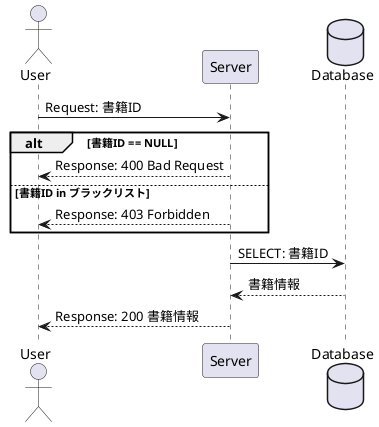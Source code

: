 @startuml Sample Sequence
actor       User     as user
participant Server   as server
database    Database as db

user -> server: Request: 書籍ID
alt 書籍ID == NULL
  user <-- server: Response: 400 Bad Request
else 書籍ID in ブラックリスト
  user <-- server: Response: 403 Forbidden
end
server -> db: SELECT: 書籍ID
server <-- db: 書籍情報
user <-- server: Response: 200 書籍情報
@enduml
